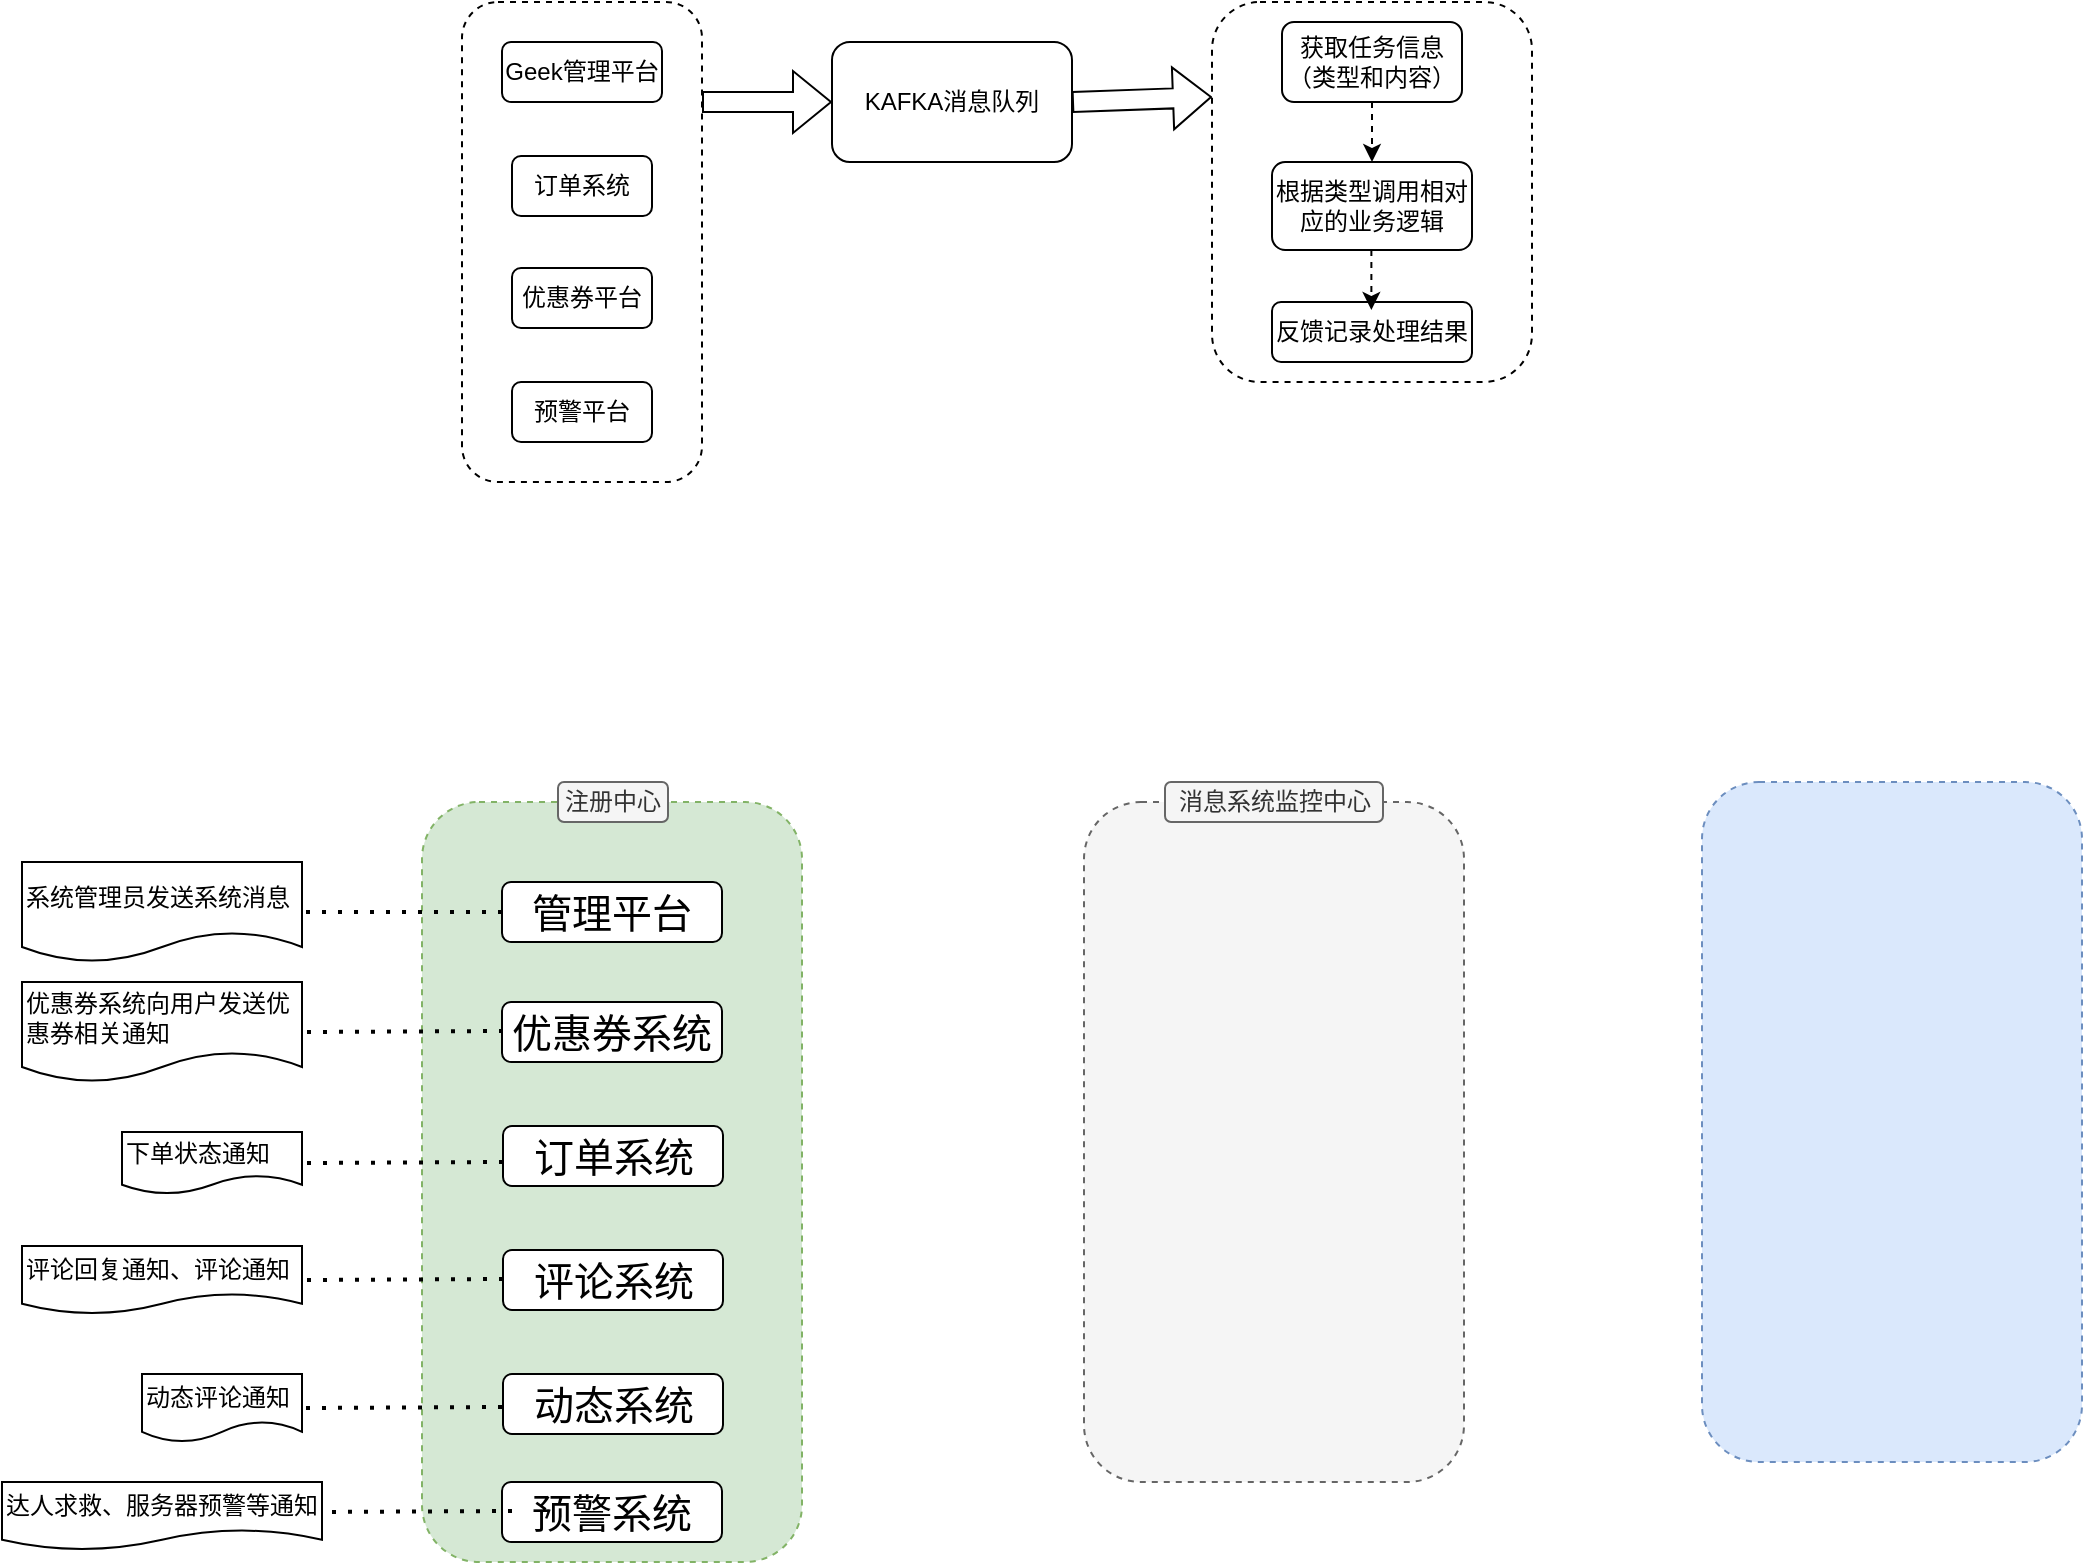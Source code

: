 <mxfile version="21.6.2" type="github">
  <diagram name="第 1 页" id="NAOGwRa4cKEJh-U7dT4i">
    <mxGraphModel dx="1781" dy="689" grid="1" gridSize="10" guides="1" tooltips="1" connect="1" arrows="1" fold="1" page="1" pageScale="1" pageWidth="827" pageHeight="1169" math="0" shadow="0">
      <root>
        <mxCell id="0" />
        <mxCell id="1" parent="0" />
        <mxCell id="9wDteuo_scK86G2xaQAO-7" value="" style="rounded=1;whiteSpace=wrap;html=1;dashed=1;" parent="1" vertex="1">
          <mxGeometry x="50" y="320" width="120" height="240" as="geometry" />
        </mxCell>
        <mxCell id="9wDteuo_scK86G2xaQAO-2" value="KAFKA消息队列" style="rounded=1;whiteSpace=wrap;html=1;" parent="1" vertex="1">
          <mxGeometry x="235" y="340" width="120" height="60" as="geometry" />
        </mxCell>
        <mxCell id="9wDteuo_scK86G2xaQAO-3" value="订单系统" style="rounded=1;whiteSpace=wrap;html=1;" parent="1" vertex="1">
          <mxGeometry x="75" y="397" width="70" height="30" as="geometry" />
        </mxCell>
        <mxCell id="9wDteuo_scK86G2xaQAO-4" value="Geek管理平台" style="rounded=1;whiteSpace=wrap;html=1;" parent="1" vertex="1">
          <mxGeometry x="70" y="340" width="80" height="30" as="geometry" />
        </mxCell>
        <mxCell id="9wDteuo_scK86G2xaQAO-5" value="预警平台" style="rounded=1;whiteSpace=wrap;html=1;" parent="1" vertex="1">
          <mxGeometry x="75" y="510" width="70" height="30" as="geometry" />
        </mxCell>
        <mxCell id="9wDteuo_scK86G2xaQAO-6" value="优惠券平台" style="rounded=1;whiteSpace=wrap;html=1;" parent="1" vertex="1">
          <mxGeometry x="75" y="453" width="70" height="30" as="geometry" />
        </mxCell>
        <mxCell id="9wDteuo_scK86G2xaQAO-8" value="" style="shape=flexArrow;endArrow=classic;html=1;rounded=0;entryX=0;entryY=0.5;entryDx=0;entryDy=0;" parent="1" target="9wDteuo_scK86G2xaQAO-2" edge="1">
          <mxGeometry width="50" height="50" relative="1" as="geometry">
            <mxPoint x="170" y="370" as="sourcePoint" />
            <mxPoint x="350" y="380" as="targetPoint" />
          </mxGeometry>
        </mxCell>
        <mxCell id="9wDteuo_scK86G2xaQAO-9" value="" style="shape=flexArrow;endArrow=classic;html=1;rounded=0;entryX=0;entryY=0.25;entryDx=0;entryDy=0;exitX=1;exitY=0.5;exitDx=0;exitDy=0;" parent="1" source="9wDteuo_scK86G2xaQAO-2" target="9wDteuo_scK86G2xaQAO-10" edge="1">
          <mxGeometry width="50" height="50" relative="1" as="geometry">
            <mxPoint x="370" y="369.38" as="sourcePoint" />
            <mxPoint x="450" y="369.38" as="targetPoint" />
          </mxGeometry>
        </mxCell>
        <mxCell id="9wDteuo_scK86G2xaQAO-10" value="" style="rounded=1;whiteSpace=wrap;html=1;dashed=1;" parent="1" vertex="1">
          <mxGeometry x="425" y="320" width="160" height="190" as="geometry" />
        </mxCell>
        <mxCell id="9wDteuo_scK86G2xaQAO-18" value="获取任务信息（类型和内容）" style="rounded=1;whiteSpace=wrap;html=1;" parent="1" vertex="1">
          <mxGeometry x="460" y="330" width="90" height="40" as="geometry" />
        </mxCell>
        <mxCell id="9wDteuo_scK86G2xaQAO-20" value="根据类型调用相对应的业务逻辑" style="rounded=1;whiteSpace=wrap;html=1;" parent="1" vertex="1">
          <mxGeometry x="455" y="400" width="100" height="44" as="geometry" />
        </mxCell>
        <mxCell id="9wDteuo_scK86G2xaQAO-21" value="" style="endArrow=classic;html=1;rounded=0;exitX=0.5;exitY=1;exitDx=0;exitDy=0;entryX=0.5;entryY=0;entryDx=0;entryDy=0;dashed=1;" parent="1" source="9wDteuo_scK86G2xaQAO-18" target="9wDteuo_scK86G2xaQAO-20" edge="1">
          <mxGeometry width="50" height="50" relative="1" as="geometry">
            <mxPoint x="295" y="490" as="sourcePoint" />
            <mxPoint x="345" y="440" as="targetPoint" />
          </mxGeometry>
        </mxCell>
        <mxCell id="9wDteuo_scK86G2xaQAO-24" value="反馈记录处理结果" style="rounded=1;whiteSpace=wrap;html=1;" parent="1" vertex="1">
          <mxGeometry x="455" y="470" width="100" height="30" as="geometry" />
        </mxCell>
        <mxCell id="9wDteuo_scK86G2xaQAO-25" value="" style="endArrow=classic;html=1;rounded=0;exitX=0.5;exitY=1;exitDx=0;exitDy=0;entryX=0.5;entryY=0;entryDx=0;entryDy=0;dashed=1;" parent="1" edge="1">
          <mxGeometry width="50" height="50" relative="1" as="geometry">
            <mxPoint x="504.69" y="444" as="sourcePoint" />
            <mxPoint x="504.69" y="474" as="targetPoint" />
          </mxGeometry>
        </mxCell>
        <mxCell id="M_dqpOYaqOXfzwQB8Ssg-3" value="" style="rounded=1;whiteSpace=wrap;html=1;dashed=1;fillColor=#d5e8d4;strokeColor=#82b366;" vertex="1" parent="1">
          <mxGeometry x="30" y="720" width="190" height="380" as="geometry" />
        </mxCell>
        <mxCell id="M_dqpOYaqOXfzwQB8Ssg-5" value="注册中心" style="rounded=1;whiteSpace=wrap;html=1;fillColor=#f5f5f5;fontColor=#333333;strokeColor=#666666;" vertex="1" parent="1">
          <mxGeometry x="98" y="710" width="55" height="20" as="geometry" />
        </mxCell>
        <mxCell id="M_dqpOYaqOXfzwQB8Ssg-6" value="&lt;font style=&quot;font-size: 20px;&quot;&gt;管理平台&lt;/font&gt;" style="rounded=1;whiteSpace=wrap;html=1;" vertex="1" parent="1">
          <mxGeometry x="70" y="760" width="110" height="30" as="geometry" />
        </mxCell>
        <mxCell id="M_dqpOYaqOXfzwQB8Ssg-7" value="&lt;font style=&quot;font-size: 20px;&quot;&gt;订单系统&lt;/font&gt;" style="rounded=1;whiteSpace=wrap;html=1;" vertex="1" parent="1">
          <mxGeometry x="70.5" y="882" width="110" height="30" as="geometry" />
        </mxCell>
        <mxCell id="M_dqpOYaqOXfzwQB8Ssg-8" value="&lt;font style=&quot;font-size: 20px;&quot;&gt;动态系统&lt;/font&gt;" style="rounded=1;whiteSpace=wrap;html=1;" vertex="1" parent="1">
          <mxGeometry x="70.5" y="1006" width="110" height="30" as="geometry" />
        </mxCell>
        <mxCell id="M_dqpOYaqOXfzwQB8Ssg-9" value="&lt;font style=&quot;font-size: 20px;&quot;&gt;评论系统&lt;/font&gt;" style="rounded=1;whiteSpace=wrap;html=1;" vertex="1" parent="1">
          <mxGeometry x="70.5" y="944" width="110" height="30" as="geometry" />
        </mxCell>
        <mxCell id="M_dqpOYaqOXfzwQB8Ssg-10" value="&lt;font style=&quot;font-size: 20px;&quot;&gt;优惠券系统&lt;/font&gt;" style="rounded=1;whiteSpace=wrap;html=1;" vertex="1" parent="1">
          <mxGeometry x="70" y="820" width="110" height="30" as="geometry" />
        </mxCell>
        <mxCell id="M_dqpOYaqOXfzwQB8Ssg-11" value="" style="endArrow=none;dashed=1;html=1;dashPattern=1 3;strokeWidth=2;rounded=0;exitX=0;exitY=0.5;exitDx=0;exitDy=0;entryX=1;entryY=0.5;entryDx=0;entryDy=0;" edge="1" parent="1" source="M_dqpOYaqOXfzwQB8Ssg-6" target="M_dqpOYaqOXfzwQB8Ssg-12">
          <mxGeometry width="50" height="50" relative="1" as="geometry">
            <mxPoint x="200" y="700" as="sourcePoint" />
            <mxPoint x="-10" y="775" as="targetPoint" />
          </mxGeometry>
        </mxCell>
        <mxCell id="M_dqpOYaqOXfzwQB8Ssg-12" value="系统管理员发送系统消息" style="shape=document;whiteSpace=wrap;html=1;boundedLbl=1;align=left;" vertex="1" parent="1">
          <mxGeometry x="-170" y="750" width="140" height="50" as="geometry" />
        </mxCell>
        <mxCell id="M_dqpOYaqOXfzwQB8Ssg-14" value="" style="rounded=1;whiteSpace=wrap;html=1;dashed=1;fillColor=#dae8fc;strokeColor=#6c8ebf;" vertex="1" parent="1">
          <mxGeometry x="670" y="710" width="190" height="340" as="geometry" />
        </mxCell>
        <mxCell id="M_dqpOYaqOXfzwQB8Ssg-15" value="" style="rounded=1;whiteSpace=wrap;html=1;dashed=1;fillColor=#f5f5f5;strokeColor=#666666;fontColor=#333333;" vertex="1" parent="1">
          <mxGeometry x="361" y="720" width="190" height="340" as="geometry" />
        </mxCell>
        <mxCell id="M_dqpOYaqOXfzwQB8Ssg-16" value="" style="endArrow=none;dashed=1;html=1;dashPattern=1 3;strokeWidth=2;rounded=0;exitX=0;exitY=0.5;exitDx=0;exitDy=0;" edge="1" parent="1">
          <mxGeometry width="50" height="50" relative="1" as="geometry">
            <mxPoint x="70.5" y="834.5" as="sourcePoint" />
            <mxPoint x="-29" y="835" as="targetPoint" />
          </mxGeometry>
        </mxCell>
        <mxCell id="M_dqpOYaqOXfzwQB8Ssg-17" value="优惠券系统向用户发送优惠券相关通知" style="shape=document;whiteSpace=wrap;html=1;boundedLbl=1;align=left;" vertex="1" parent="1">
          <mxGeometry x="-170" y="810" width="140" height="50" as="geometry" />
        </mxCell>
        <mxCell id="M_dqpOYaqOXfzwQB8Ssg-18" value="下单状态通知" style="shape=document;whiteSpace=wrap;html=1;boundedLbl=1;align=left;" vertex="1" parent="1">
          <mxGeometry x="-120" y="885" width="90" height="31" as="geometry" />
        </mxCell>
        <mxCell id="M_dqpOYaqOXfzwQB8Ssg-19" value="" style="endArrow=none;dashed=1;html=1;dashPattern=1 3;strokeWidth=2;rounded=0;exitX=0;exitY=0.5;exitDx=0;exitDy=0;entryX=1;entryY=0.5;entryDx=0;entryDy=0;" edge="1" parent="1" target="M_dqpOYaqOXfzwQB8Ssg-18">
          <mxGeometry width="50" height="50" relative="1" as="geometry">
            <mxPoint x="70.5" y="900" as="sourcePoint" />
            <mxPoint x="-29" y="900.5" as="targetPoint" />
          </mxGeometry>
        </mxCell>
        <mxCell id="M_dqpOYaqOXfzwQB8Ssg-20" value="评论回复通知、评论通知" style="shape=document;whiteSpace=wrap;html=1;boundedLbl=1;align=left;" vertex="1" parent="1">
          <mxGeometry x="-170" y="942" width="140" height="34" as="geometry" />
        </mxCell>
        <mxCell id="M_dqpOYaqOXfzwQB8Ssg-21" value="" style="endArrow=none;dashed=1;html=1;dashPattern=1 3;strokeWidth=2;rounded=0;exitX=0;exitY=0.5;exitDx=0;exitDy=0;entryX=1;entryY=0.5;entryDx=0;entryDy=0;" edge="1" parent="1" target="M_dqpOYaqOXfzwQB8Ssg-20">
          <mxGeometry width="50" height="50" relative="1" as="geometry">
            <mxPoint x="70.5" y="958.5" as="sourcePoint" />
            <mxPoint x="-30" y="959.5" as="targetPoint" />
          </mxGeometry>
        </mxCell>
        <mxCell id="M_dqpOYaqOXfzwQB8Ssg-22" value="&lt;font style=&quot;font-size: 20px;&quot;&gt;预警系统&lt;/font&gt;" style="rounded=1;whiteSpace=wrap;html=1;" vertex="1" parent="1">
          <mxGeometry x="70" y="1060" width="110" height="30" as="geometry" />
        </mxCell>
        <mxCell id="M_dqpOYaqOXfzwQB8Ssg-25" value="动态评论通知" style="shape=document;whiteSpace=wrap;html=1;boundedLbl=1;align=left;" vertex="1" parent="1">
          <mxGeometry x="-110" y="1006" width="80" height="34" as="geometry" />
        </mxCell>
        <mxCell id="M_dqpOYaqOXfzwQB8Ssg-26" value="" style="endArrow=none;dashed=1;html=1;dashPattern=1 3;strokeWidth=2;rounded=0;exitX=0;exitY=0.5;exitDx=0;exitDy=0;entryX=1;entryY=0.5;entryDx=0;entryDy=0;" edge="1" parent="1">
          <mxGeometry width="50" height="50" relative="1" as="geometry">
            <mxPoint x="70" y="1022.5" as="sourcePoint" />
            <mxPoint x="-30.5" y="1023" as="targetPoint" />
          </mxGeometry>
        </mxCell>
        <mxCell id="M_dqpOYaqOXfzwQB8Ssg-27" value="" style="endArrow=none;dashed=1;html=1;dashPattern=1 3;strokeWidth=2;rounded=0;exitX=0;exitY=0.5;exitDx=0;exitDy=0;entryX=1;entryY=0.5;entryDx=0;entryDy=0;" edge="1" parent="1">
          <mxGeometry width="50" height="50" relative="1" as="geometry">
            <mxPoint x="75" y="1074.5" as="sourcePoint" />
            <mxPoint x="-25.5" y="1075" as="targetPoint" />
          </mxGeometry>
        </mxCell>
        <mxCell id="M_dqpOYaqOXfzwQB8Ssg-28" value="达人求救、服务器预警等通知" style="shape=document;whiteSpace=wrap;html=1;boundedLbl=1;align=left;" vertex="1" parent="1">
          <mxGeometry x="-180" y="1060" width="160" height="34" as="geometry" />
        </mxCell>
        <mxCell id="M_dqpOYaqOXfzwQB8Ssg-29" value="消息系统监控中心" style="rounded=1;whiteSpace=wrap;html=1;fillColor=#f5f5f5;strokeColor=#666666;fontColor=#333333;" vertex="1" parent="1">
          <mxGeometry x="401.5" y="710" width="109" height="20" as="geometry" />
        </mxCell>
      </root>
    </mxGraphModel>
  </diagram>
</mxfile>

